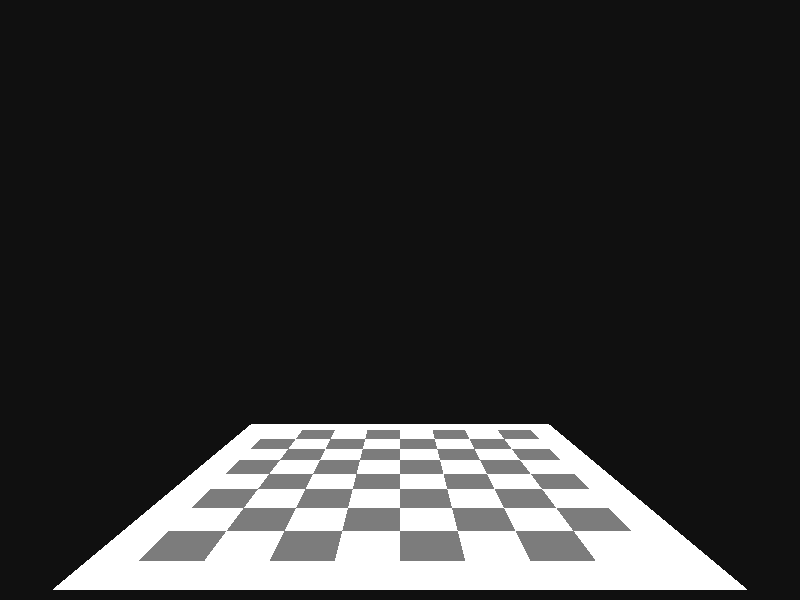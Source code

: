 #version 3.6;
global_settings{assumed_gamma 1.0}
#default{ finish{ ambient 0.01 diffuse 0.01 }}

background { color rgb <0.005, 0.005, 0.005> }
//------------------------------------------
#include "colors.inc"
#include "textures.inc"

//------------------------------------------
// camera ----------------------------------
camera{ location  <0.0 , 1.0 ,-3.0>
        look_at   <0.0 , 1.0 , 0.0>
        right -x*image_width/image_height
        angle 75 }

// sun -------------------------------------
light_source{<1500,3000,-2500> color White}
union{
light_source {
  y*5, Red * 100
  cylinder
  point_at <0,0,-1>
  radius 0.01
  falloff 0.02
  tightness 0.025
  photons {
    reflection on
    refraction on
  }
  parallel
  point_at <0,0,-1>
  rotate x * 10 translate z * 0.5 rotate y * 0.0
}
light_source {
  y*5, Red * 100
  cylinder
  point_at <0,0,-1>
  radius 0.01
  falloff 0.02
  tightness 0.025
  photons {
    reflection on
    refraction on
  }
  parallel
  point_at <0,0,-1>
  rotate x * 10 translate z * 0.5 rotate y * 120
}
light_source {
  y*5, Red * 100
  cylinder
  point_at <0,0,-1>
  radius 0.01
  falloff 0.02
  tightness 0.025
  photons {
    reflection on
    refraction on
  }
  parallel
  point_at <0,0,-1>
  rotate x * 10 translate z * 0.5 rotate y * 240
}
translate <0.5, -0.5, 0.2>
}


box {
  <-1,0,-1>,<1,0.001,1>
  texture {
    pigment {
      checker
      color rgb<1,1,1>
      color rgb<0.2,0.2,0.2>
    } scale 0.25
  }
}

box {
  <-1.2,-0.001,-1.2>,
  <1.2, 0, 1.2>
  texture{ pigment{ color White} }
}
